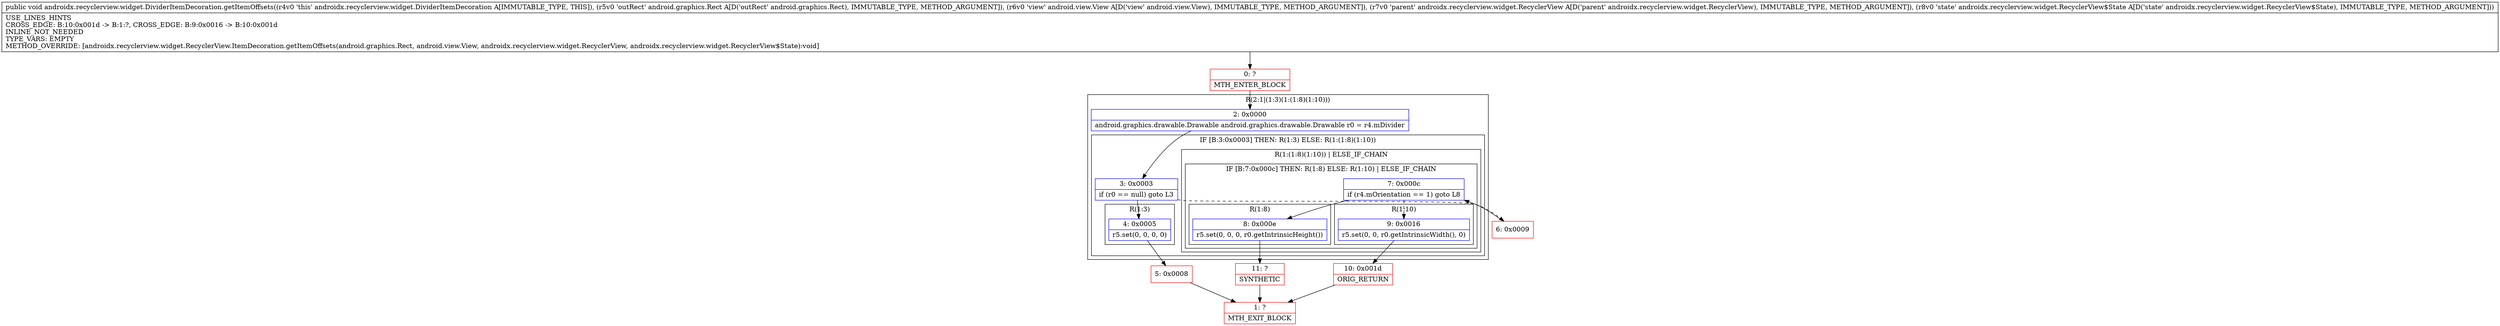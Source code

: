 digraph "CFG forandroidx.recyclerview.widget.DividerItemDecoration.getItemOffsets(Landroid\/graphics\/Rect;Landroid\/view\/View;Landroidx\/recyclerview\/widget\/RecyclerView;Landroidx\/recyclerview\/widget\/RecyclerView$State;)V" {
subgraph cluster_Region_1256955532 {
label = "R(2:1|(1:3)(1:(1:8)(1:10)))";
node [shape=record,color=blue];
Node_2 [shape=record,label="{2\:\ 0x0000|android.graphics.drawable.Drawable android.graphics.drawable.Drawable r0 = r4.mDivider\l}"];
subgraph cluster_IfRegion_393829663 {
label = "IF [B:3:0x0003] THEN: R(1:3) ELSE: R(1:(1:8)(1:10))";
node [shape=record,color=blue];
Node_3 [shape=record,label="{3\:\ 0x0003|if (r0 == null) goto L3\l}"];
subgraph cluster_Region_172160638 {
label = "R(1:3)";
node [shape=record,color=blue];
Node_4 [shape=record,label="{4\:\ 0x0005|r5.set(0, 0, 0, 0)\l}"];
}
subgraph cluster_Region_1909860191 {
label = "R(1:(1:8)(1:10)) | ELSE_IF_CHAIN\l";
node [shape=record,color=blue];
subgraph cluster_IfRegion_1976302973 {
label = "IF [B:7:0x000c] THEN: R(1:8) ELSE: R(1:10) | ELSE_IF_CHAIN\l";
node [shape=record,color=blue];
Node_7 [shape=record,label="{7\:\ 0x000c|if (r4.mOrientation == 1) goto L8\l}"];
subgraph cluster_Region_1778595638 {
label = "R(1:8)";
node [shape=record,color=blue];
Node_8 [shape=record,label="{8\:\ 0x000e|r5.set(0, 0, 0, r0.getIntrinsicHeight())\l}"];
}
subgraph cluster_Region_1674438892 {
label = "R(1:10)";
node [shape=record,color=blue];
Node_9 [shape=record,label="{9\:\ 0x0016|r5.set(0, 0, r0.getIntrinsicWidth(), 0)\l}"];
}
}
}
}
}
Node_0 [shape=record,color=red,label="{0\:\ ?|MTH_ENTER_BLOCK\l}"];
Node_5 [shape=record,color=red,label="{5\:\ 0x0008}"];
Node_1 [shape=record,color=red,label="{1\:\ ?|MTH_EXIT_BLOCK\l}"];
Node_6 [shape=record,color=red,label="{6\:\ 0x0009}"];
Node_11 [shape=record,color=red,label="{11\:\ ?|SYNTHETIC\l}"];
Node_10 [shape=record,color=red,label="{10\:\ 0x001d|ORIG_RETURN\l}"];
MethodNode[shape=record,label="{public void androidx.recyclerview.widget.DividerItemDecoration.getItemOffsets((r4v0 'this' androidx.recyclerview.widget.DividerItemDecoration A[IMMUTABLE_TYPE, THIS]), (r5v0 'outRect' android.graphics.Rect A[D('outRect' android.graphics.Rect), IMMUTABLE_TYPE, METHOD_ARGUMENT]), (r6v0 'view' android.view.View A[D('view' android.view.View), IMMUTABLE_TYPE, METHOD_ARGUMENT]), (r7v0 'parent' androidx.recyclerview.widget.RecyclerView A[D('parent' androidx.recyclerview.widget.RecyclerView), IMMUTABLE_TYPE, METHOD_ARGUMENT]), (r8v0 'state' androidx.recyclerview.widget.RecyclerView$State A[D('state' androidx.recyclerview.widget.RecyclerView$State), IMMUTABLE_TYPE, METHOD_ARGUMENT]))  | USE_LINES_HINTS\lCROSS_EDGE: B:10:0x001d \-\> B:1:?, CROSS_EDGE: B:9:0x0016 \-\> B:10:0x001d\lINLINE_NOT_NEEDED\lTYPE_VARS: EMPTY\lMETHOD_OVERRIDE: [androidx.recyclerview.widget.RecyclerView.ItemDecoration.getItemOffsets(android.graphics.Rect, android.view.View, androidx.recyclerview.widget.RecyclerView, androidx.recyclerview.widget.RecyclerView$State):void]\l}"];
MethodNode -> Node_0;Node_2 -> Node_3;
Node_3 -> Node_4;
Node_3 -> Node_6[style=dashed];
Node_4 -> Node_5;
Node_7 -> Node_8;
Node_7 -> Node_9[style=dashed];
Node_8 -> Node_11;
Node_9 -> Node_10;
Node_0 -> Node_2;
Node_5 -> Node_1;
Node_6 -> Node_7;
Node_11 -> Node_1;
Node_10 -> Node_1;
}

